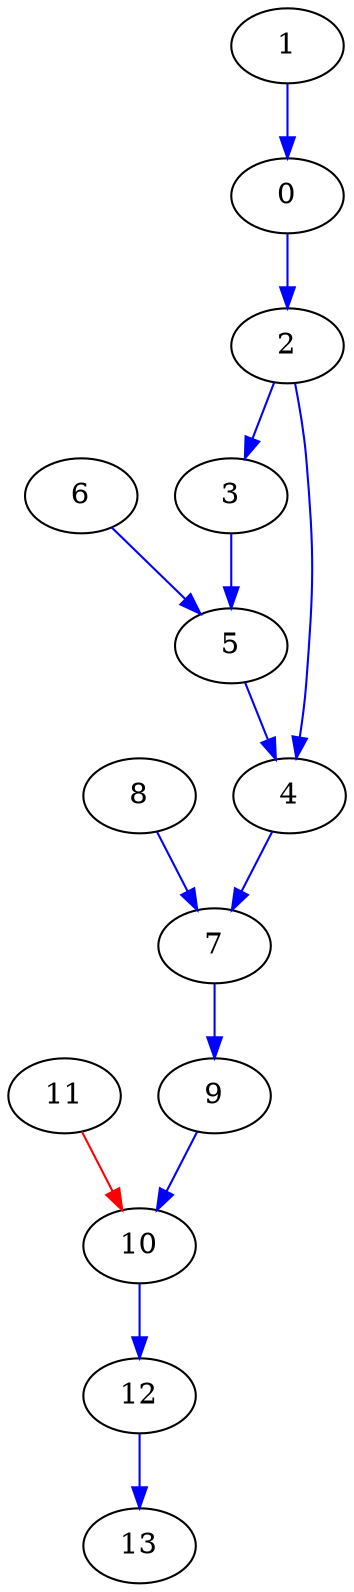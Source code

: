 digraph {
  0 [label="0", color=black];
  1 -> 0 [label="", color=blue];
  7 [label="7", color=black];
  4 -> 7 [label="", color=blue];
  8 -> 7 [label="", color=blue];
  2 [label="2", color=black];
  0 -> 2 [label="", color=blue];
  9 [label="9", color=black];
  7 -> 9 [label="", color=blue];
  4 [label="4", color=black];
  2 -> 4 [label="", color=blue];
  5 -> 4 [label="", color=blue];
  11 [label="11", color=black];
  6 [label="6", color=black];
  13 [label="13", color=black];
  12 -> 13 [label="", color=blue];
  1 [label="1", color=black];
  8 [label="8", color=black];
  3 [label="3", color=black];
  2 -> 3 [label="", color=blue];
  10 [label="10", color=black];
  9 -> 10 [label="", color=blue];
  11 -> 10 [label="", color=red];
  5 [label="5", color=black];
  3 -> 5 [label="", color=blue];
  6 -> 5 [label="", color=blue];
  12 [label="12", color=black];
  10 -> 12 [label="", color=blue];
}
